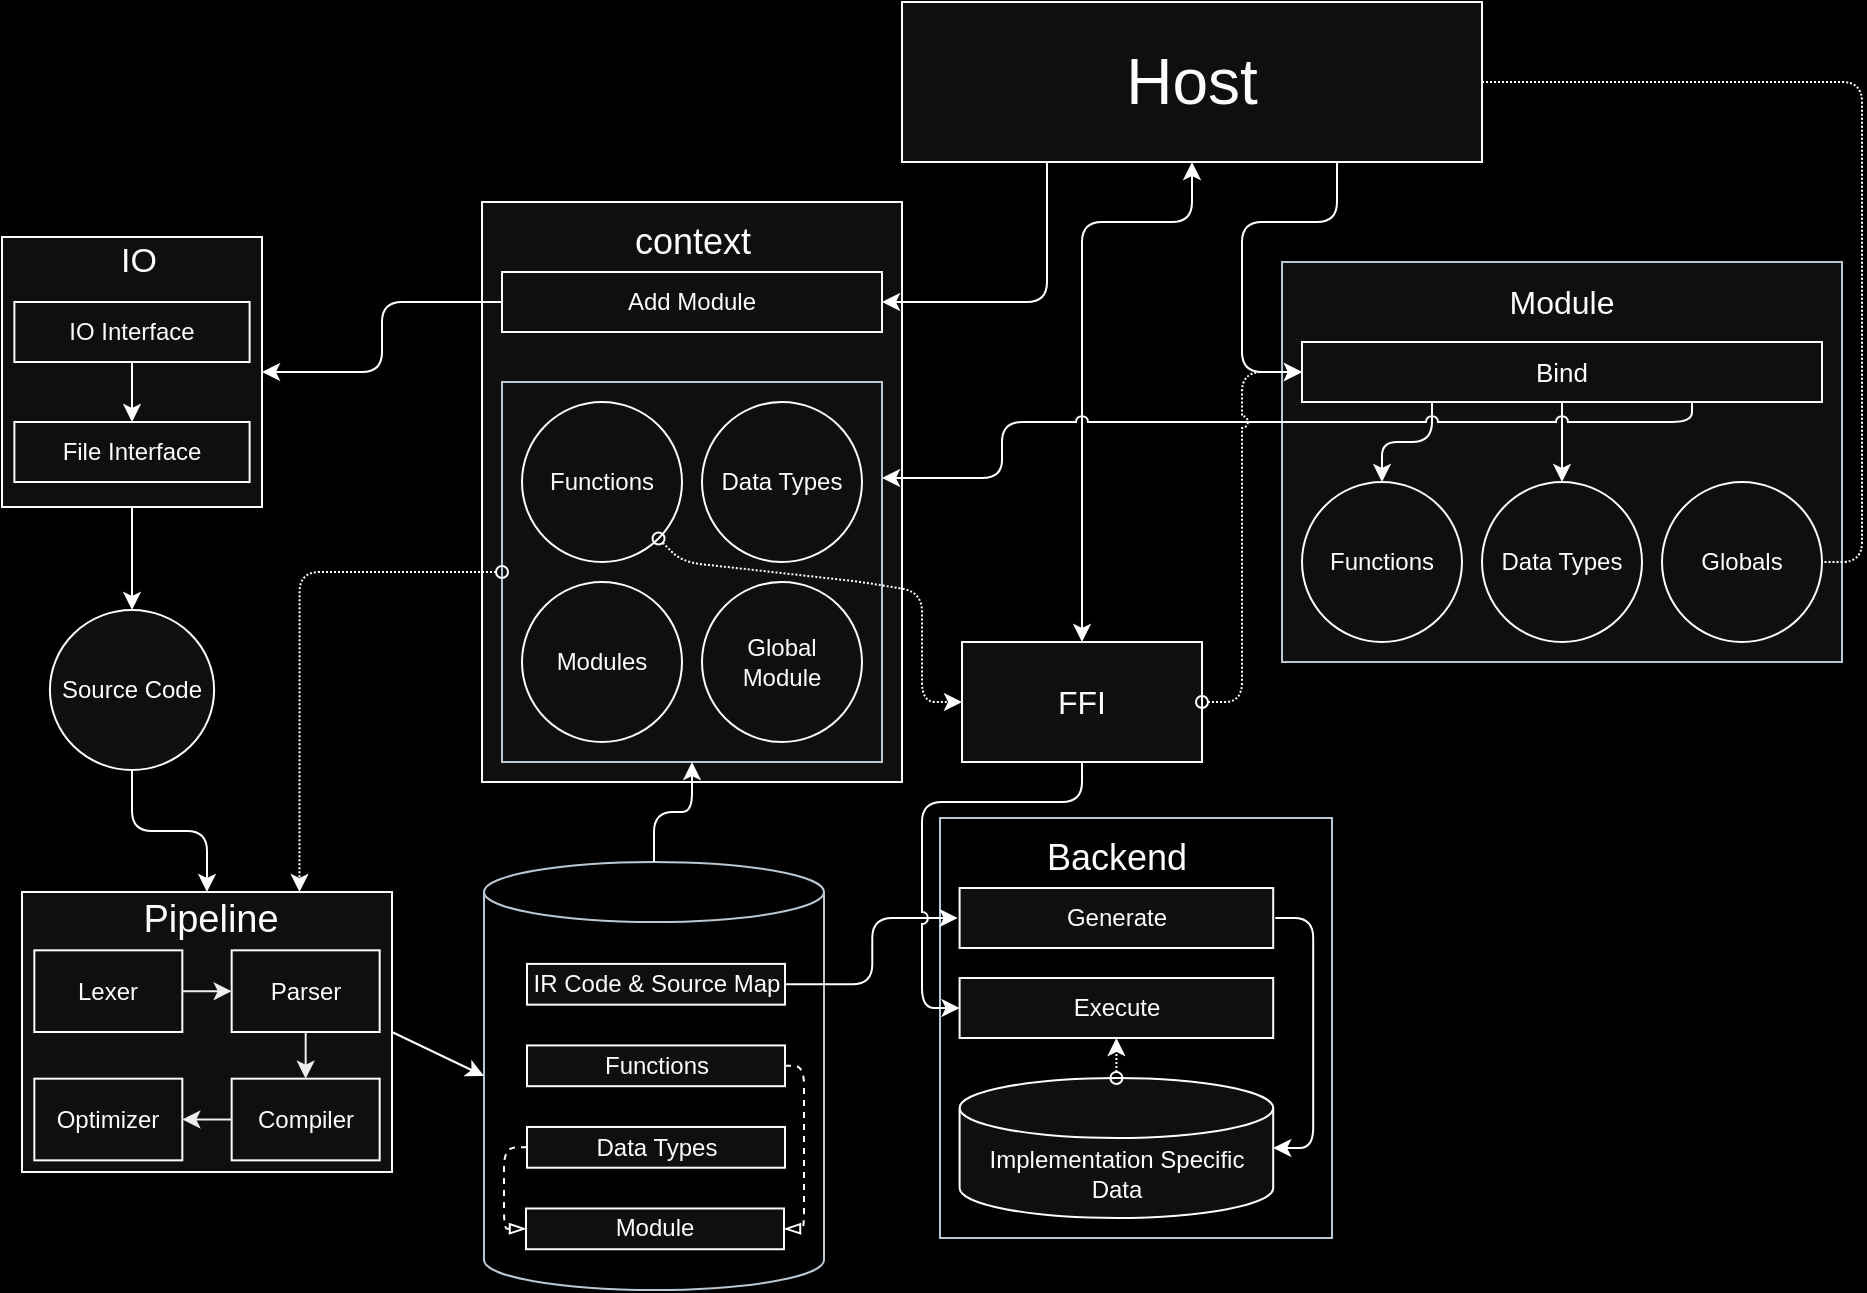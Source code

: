 <mxfile version="15.2.7" type="device"><diagram id="GUeya_xJXq0bPrUPd3hx" name="Page-1"><mxGraphModel dx="1822" dy="715" grid="0" gridSize="10" guides="0" tooltips="1" connect="1" arrows="1" fold="1" page="0" pageScale="1" pageWidth="850" pageHeight="1100" background="#000000" math="0" shadow="0"><root><mxCell id="0"/><mxCell id="1" parent="0"/><mxCell id="BkrNLOvTg1mSwFH_SUgy-97" style="edgeStyle=orthogonalEdgeStyle;orthogonalLoop=1;jettySize=auto;html=1;exitX=0.5;exitY=1;exitDx=0;exitDy=0;entryX=0.5;entryY=0;entryDx=0;entryDy=0;fontSize=10;strokeColor=#FFFFFF;labelBackgroundColor=#09555B;fontColor=#FFFFFF;fillColor=#f8cecc;startArrow=classic;startFill=1;" edge="1" parent="1" source="BkrNLOvTg1mSwFH_SUgy-1" target="BkrNLOvTg1mSwFH_SUgy-96"><mxGeometry relative="1" as="geometry"><Array as="points"><mxPoint x="425" y="120"/><mxPoint x="370" y="120"/></Array></mxGeometry></mxCell><mxCell id="BkrNLOvTg1mSwFH_SUgy-1" value="&lt;font style=&quot;font-size: 32px&quot;&gt;Host&lt;/font&gt;" style="whiteSpace=wrap;html=1;fillColor=#0F0F0F;strokeColor=#FCFCFC;fontColor=#FFFCFD;" vertex="1" parent="1"><mxGeometry x="280" y="10" width="290" height="80" as="geometry"/></mxCell><mxCell id="BkrNLOvTg1mSwFH_SUgy-30" style="edgeStyle=orthogonalEdgeStyle;orthogonalLoop=1;jettySize=auto;html=1;exitX=0.5;exitY=1;exitDx=0;exitDy=0;entryX=0.5;entryY=0;entryDx=0;entryDy=0;labelBackgroundColor=#09555B;strokeColor=#FFFFFF;fontColor=#FFFFFF;fillColor=#f8cecc;fontSize=10;" edge="1" parent="1" source="BkrNLOvTg1mSwFH_SUgy-12" target="BkrNLOvTg1mSwFH_SUgy-28"><mxGeometry relative="1" as="geometry"/></mxCell><mxCell id="BkrNLOvTg1mSwFH_SUgy-22" value="" style="group;fontColor=#182E3E;" vertex="1" connectable="0" parent="1"><mxGeometry x="-170" y="274" width="130" height="120" as="geometry"/></mxCell><mxCell id="BkrNLOvTg1mSwFH_SUgy-27" style="edgeStyle=orthogonalEdgeStyle;orthogonalLoop=1;jettySize=auto;html=1;exitX=0.5;exitY=1;exitDx=0;exitDy=0;dashed=1;labelBackgroundColor=#09555B;strokeColor=#EEEEEE;fontColor=#FFFFFF;" edge="1" parent="BkrNLOvTg1mSwFH_SUgy-22"><mxGeometry relative="1" as="geometry"/></mxCell><mxCell id="BkrNLOvTg1mSwFH_SUgy-28" value="Source Code" style="ellipse;whiteSpace=wrap;html=1;fillColor=#0F0F0F;strokeColor=#FCFCFC;fontColor=#FFFCFD;" vertex="1" parent="BkrNLOvTg1mSwFH_SUgy-22"><mxGeometry x="23.947" y="40" width="82.105" height="80" as="geometry"/></mxCell><mxCell id="BkrNLOvTg1mSwFH_SUgy-55" style="edgeStyle=orthogonalEdgeStyle;orthogonalLoop=1;jettySize=auto;html=1;exitX=0.5;exitY=1;exitDx=0;exitDy=0;entryX=0.5;entryY=0;entryDx=0;entryDy=0;strokeColor=#FFFFFF;labelBackgroundColor=#09555B;fontColor=#FFFFFF;fillColor=#f8cecc;fontSize=10;" edge="1" parent="1" source="BkrNLOvTg1mSwFH_SUgy-28" target="BkrNLOvTg1mSwFH_SUgy-51"><mxGeometry relative="1" as="geometry"/></mxCell><mxCell id="BkrNLOvTg1mSwFH_SUgy-78" value="" style="group;fontColor=#FFFCFD;verticalAlign=middle;strokeColor=#FCFCFC;fillColor=#0F0F0F;" vertex="1" connectable="0" parent="1"><mxGeometry x="-170" y="127.5" width="130" height="135" as="geometry"/></mxCell><mxCell id="BkrNLOvTg1mSwFH_SUgy-12" value="" style="whiteSpace=wrap;html=1;fillColor=#0F0F0F;strokeColor=#FCFCFC;fontColor=#FFFCFD;" vertex="1" parent="BkrNLOvTg1mSwFH_SUgy-78"><mxGeometry width="130" height="135" as="geometry"/></mxCell><mxCell id="BkrNLOvTg1mSwFH_SUgy-25" value="File Interface" style="whiteSpace=wrap;html=1;fillColor=#0F0F0F;strokeColor=#FCFCFC;fontColor=#FFFCFD;" vertex="1" parent="BkrNLOvTg1mSwFH_SUgy-78"><mxGeometry x="6.19" y="92.5" width="117.619" height="30" as="geometry"/></mxCell><mxCell id="BkrNLOvTg1mSwFH_SUgy-24" value="IO Interface" style="whiteSpace=wrap;html=1;fillColor=#0F0F0F;strokeColor=#FCFCFC;fontColor=#FFFCFD;" vertex="1" parent="BkrNLOvTg1mSwFH_SUgy-78"><mxGeometry x="6.19" y="32.5" width="117.619" height="30" as="geometry"/></mxCell><mxCell id="BkrNLOvTg1mSwFH_SUgy-23" value="&lt;font style=&quot;font-size: 17px&quot;&gt;IO&lt;/font&gt;" style="text;html=1;strokeColor=none;fillColor=#0F0F0F;align=center;verticalAlign=middle;whiteSpace=wrap;fontColor=#FFFCFD;" vertex="1" parent="BkrNLOvTg1mSwFH_SUgy-78"><mxGeometry x="55.714" y="2.5" width="24.762" height="20" as="geometry"/></mxCell><mxCell id="BkrNLOvTg1mSwFH_SUgy-26" style="edgeStyle=orthogonalEdgeStyle;orthogonalLoop=1;jettySize=auto;html=1;exitX=0.5;exitY=1;exitDx=0;exitDy=0;entryX=0.5;entryY=0;entryDx=0;entryDy=0;labelBackgroundColor=#09555B;strokeColor=#FFFFFF;fontColor=#FFFFFF;fillColor=#f8cecc;fontSize=10;" edge="1" parent="BkrNLOvTg1mSwFH_SUgy-78" source="BkrNLOvTg1mSwFH_SUgy-24" target="BkrNLOvTg1mSwFH_SUgy-25"><mxGeometry relative="1" as="geometry"/></mxCell><mxCell id="BkrNLOvTg1mSwFH_SUgy-79" value="" style="group;fontColor=#FFFCFD;verticalAlign=middle;strokeColor=#FCFCFC;fillColor=#0F0F0F;" vertex="1" connectable="0" parent="1"><mxGeometry x="-160" y="455" width="185" height="140" as="geometry"/></mxCell><mxCell id="BkrNLOvTg1mSwFH_SUgy-51" value="" style="whiteSpace=wrap;html=1;fillColor=#0F0F0F;strokeColor=#FCFCFC;fontColor=#FFFCFD;" vertex="1" parent="BkrNLOvTg1mSwFH_SUgy-79"><mxGeometry width="185" height="140" as="geometry"/></mxCell><mxCell id="BkrNLOvTg1mSwFH_SUgy-32" value="&lt;font style=&quot;font-size: 19px&quot;&gt;Pipeline&lt;/font&gt;" style="text;html=1;strokeColor=none;fillColor=none;align=center;verticalAlign=middle;whiteSpace=wrap;fontColor=#FFFCFD;" vertex="1" parent="BkrNLOvTg1mSwFH_SUgy-79"><mxGeometry x="61.0" y="5" width="66.54" height="18.17" as="geometry"/></mxCell><mxCell id="BkrNLOvTg1mSwFH_SUgy-36" value="Lexer" style="whiteSpace=wrap;html=1;fillColor=#0F0F0F;strokeColor=#FCFCFC;fontColor=#FFFCFD;" vertex="1" parent="BkrNLOvTg1mSwFH_SUgy-79"><mxGeometry x="6.167" y="29.167" width="74" height="40.833" as="geometry"/></mxCell><mxCell id="BkrNLOvTg1mSwFH_SUgy-37" value="Parser" style="whiteSpace=wrap;html=1;fillColor=#0F0F0F;strokeColor=#FCFCFC;fontColor=#FFFCFD;" vertex="1" parent="BkrNLOvTg1mSwFH_SUgy-79"><mxGeometry x="104.833" y="29.167" width="74" height="40.833" as="geometry"/></mxCell><mxCell id="BkrNLOvTg1mSwFH_SUgy-38" value="Compiler&lt;span style=&quot;color: rgba(0 , 0 , 0 , 0) ; font-family: monospace ; font-size: 0px&quot;&gt;%3CmxGraphModel%3E%3Croot%3E%3CmxCell%20id%3D%220%22%2F%3E%3CmxCell%20id%3D%221%22%20parent%3D%220%22%2F%3E%3CmxCell%20id%3D%222%22%20value%3D%22Parser%22%20style%3D%22rounded%3D0%3BwhiteSpace%3Dwrap%3Bhtml%3D1%3B%22%20vertex%3D%221%22%20parent%3D%221%22%3E%3CmxGeometry%20x%3D%22-470%22%20y%3D%22660%22%20width%3D%22120%22%20height%3D%2270%22%20as%3D%22geometry%22%2F%3E%3C%2FmxCell%3E%3C%2Froot%3E%3C%2FmxGraphModel%3E&lt;/span&gt;" style="whiteSpace=wrap;html=1;fillColor=#0F0F0F;strokeColor=#FCFCFC;fontColor=#FFFCFD;" vertex="1" parent="BkrNLOvTg1mSwFH_SUgy-79"><mxGeometry x="104.833" y="93.333" width="74" height="40.833" as="geometry"/></mxCell><mxCell id="BkrNLOvTg1mSwFH_SUgy-39" value="Optimizer" style="whiteSpace=wrap;html=1;fillColor=#0F0F0F;strokeColor=#FCFCFC;fontColor=#FFFCFD;" vertex="1" parent="BkrNLOvTg1mSwFH_SUgy-79"><mxGeometry x="6.167" y="93.333" width="74" height="40.833" as="geometry"/></mxCell><mxCell id="BkrNLOvTg1mSwFH_SUgy-40" style="edgeStyle=orthogonalEdgeStyle;orthogonalLoop=1;jettySize=auto;html=1;exitX=1;exitY=0.5;exitDx=0;exitDy=0;entryX=0;entryY=0.5;entryDx=0;entryDy=0;strokeColor=#EEEEEE;labelBackgroundColor=#09555B;fontColor=#FFFFFF;" edge="1" parent="BkrNLOvTg1mSwFH_SUgy-79" source="BkrNLOvTg1mSwFH_SUgy-36" target="BkrNLOvTg1mSwFH_SUgy-37"><mxGeometry x="-154.167" y="338.333" as="geometry"/></mxCell><mxCell id="BkrNLOvTg1mSwFH_SUgy-41" style="edgeStyle=orthogonalEdgeStyle;orthogonalLoop=1;jettySize=auto;html=1;exitX=0.5;exitY=1;exitDx=0;exitDy=0;entryX=0.5;entryY=0;entryDx=0;entryDy=0;strokeColor=#EEEEEE;labelBackgroundColor=#09555B;fontColor=#FFFFFF;" edge="1" parent="BkrNLOvTg1mSwFH_SUgy-79" source="BkrNLOvTg1mSwFH_SUgy-37" target="BkrNLOvTg1mSwFH_SUgy-38"><mxGeometry x="-154.167" y="338.333" as="geometry"/></mxCell><mxCell id="BkrNLOvTg1mSwFH_SUgy-42" style="edgeStyle=orthogonalEdgeStyle;orthogonalLoop=1;jettySize=auto;html=1;exitX=0;exitY=0.5;exitDx=0;exitDy=0;entryX=1;entryY=0.5;entryDx=0;entryDy=0;strokeColor=#EEEEEE;labelBackgroundColor=#09555B;fontColor=#FFFFFF;" edge="1" parent="BkrNLOvTg1mSwFH_SUgy-79" source="BkrNLOvTg1mSwFH_SUgy-38" target="BkrNLOvTg1mSwFH_SUgy-39"><mxGeometry x="-154.167" y="338.333" as="geometry"/></mxCell><mxCell id="BkrNLOvTg1mSwFH_SUgy-94" value="" style="group;verticalAlign=middle;fillColor=#000000;strokeColor=none;" vertex="1" connectable="0" parent="1"><mxGeometry x="71" y="440" width="170" height="214" as="geometry"/></mxCell><mxCell id="BkrNLOvTg1mSwFH_SUgy-128" value="" style="group;fontColor=#182E3E;fillColor=none;" vertex="1" connectable="0" parent="BkrNLOvTg1mSwFH_SUgy-94"><mxGeometry width="170" height="214.0" as="geometry"/></mxCell><mxCell id="BkrNLOvTg1mSwFH_SUgy-62" value="" style="shape=cylinder3;whiteSpace=wrap;html=1;boundedLbl=1;backgroundOutline=1;size=15;fillColor=#000000;strokeColor=#BAC8D3;fontColor=#182E3E;" vertex="1" parent="BkrNLOvTg1mSwFH_SUgy-128"><mxGeometry width="170" height="214.0" as="geometry"/></mxCell><mxCell id="BkrNLOvTg1mSwFH_SUgy-90" value="Module" style="whiteSpace=wrap;html=1;labelBackgroundColor=none;fontSize=12;fillColor=#0F0F0F;strokeColor=#FCFCFC;fontColor=#FFFCFD;" vertex="1" parent="BkrNLOvTg1mSwFH_SUgy-128"><mxGeometry x="21" y="173.238" width="129" height="20.381" as="geometry"/></mxCell><mxCell id="BkrNLOvTg1mSwFH_SUgy-139" style="edgeStyle=orthogonalEdgeStyle;jumpStyle=arc;orthogonalLoop=1;jettySize=auto;html=1;exitX=0;exitY=0.5;exitDx=0;exitDy=0;entryX=0;entryY=0.5;entryDx=0;entryDy=0;dashed=1;fontSize=10;startArrow=none;startFill=0;endArrow=blockThin;endFill=0;strokeColor=#FFFFFF;labelBackgroundColor=#09555B;fontColor=#FFFFFF;fillColor=#f8cecc;" edge="1" parent="BkrNLOvTg1mSwFH_SUgy-128" source="BkrNLOvTg1mSwFH_SUgy-91" target="BkrNLOvTg1mSwFH_SUgy-90"><mxGeometry relative="1" as="geometry"><Array as="points"><mxPoint x="10" y="142.667"/><mxPoint x="10" y="183.429"/></Array></mxGeometry></mxCell><mxCell id="BkrNLOvTg1mSwFH_SUgy-91" value="Data Types" style="whiteSpace=wrap;html=1;labelBackgroundColor=none;fontSize=12;fillColor=#0F0F0F;strokeColor=#FCFCFC;fontColor=#FFFCFD;" vertex="1" parent="BkrNLOvTg1mSwFH_SUgy-128"><mxGeometry x="21.5" y="132.476" width="129" height="20.381" as="geometry"/></mxCell><mxCell id="BkrNLOvTg1mSwFH_SUgy-92" value="&lt;span style=&quot;font-size: 12px&quot;&gt;IR Code &amp;amp; Source Map&lt;/span&gt;" style="whiteSpace=wrap;html=1;labelBackgroundColor=none;fontSize=12;fillColor=#0F0F0F;strokeColor=#FCFCFC;fontColor=#FFFCFD;" vertex="1" parent="BkrNLOvTg1mSwFH_SUgy-128"><mxGeometry x="21.5" y="50.952" width="129" height="20.381" as="geometry"/></mxCell><mxCell id="BkrNLOvTg1mSwFH_SUgy-137" style="edgeStyle=orthogonalEdgeStyle;jumpStyle=arc;orthogonalLoop=1;jettySize=auto;html=1;exitX=1;exitY=0.5;exitDx=0;exitDy=0;entryX=1;entryY=0.5;entryDx=0;entryDy=0;fontSize=10;startArrow=none;startFill=0;endArrow=blockThin;endFill=0;strokeColor=#FFFFFF;dashed=1;labelBackgroundColor=#09555B;fontColor=#FFFFFF;fillColor=#f8cecc;" edge="1" parent="BkrNLOvTg1mSwFH_SUgy-128" source="BkrNLOvTg1mSwFH_SUgy-89" target="BkrNLOvTg1mSwFH_SUgy-90"><mxGeometry relative="1" as="geometry"><Array as="points"><mxPoint x="160" y="101.905"/><mxPoint x="160" y="183.429"/></Array></mxGeometry></mxCell><mxCell id="BkrNLOvTg1mSwFH_SUgy-89" value="Functions" style="whiteSpace=wrap;html=1;labelBackgroundColor=none;fontSize=12;fillColor=#0F0F0F;strokeColor=#FCFCFC;fontColor=#FFFCFD;" vertex="1" parent="BkrNLOvTg1mSwFH_SUgy-128"><mxGeometry x="21.5" y="91.714" width="129" height="20.381" as="geometry"/></mxCell><mxCell id="BkrNLOvTg1mSwFH_SUgy-96" value="&lt;font style=&quot;font-size: 16px&quot;&gt;FFI&lt;/font&gt;" style="whiteSpace=wrap;html=1;labelBackgroundColor=none;fontSize=12;fillColor=#0F0F0F;strokeColor=#FCFCFC;fontColor=#FFFCFD;" vertex="1" parent="1"><mxGeometry x="310" y="330" width="120" height="60" as="geometry"/></mxCell><mxCell id="BkrNLOvTg1mSwFH_SUgy-110" style="orthogonalLoop=1;jettySize=auto;html=1;exitX=1;exitY=0.5;exitDx=0;exitDy=0;entryX=0;entryY=0.5;entryDx=0;entryDy=0;entryPerimeter=0;fontSize=10;strokeColor=#FFFFFF;labelBackgroundColor=#09555B;fontColor=#FFFFFF;fillColor=#f8cecc;" edge="1" parent="1" source="BkrNLOvTg1mSwFH_SUgy-51" target="BkrNLOvTg1mSwFH_SUgy-62"><mxGeometry relative="1" as="geometry"/></mxCell><mxCell id="BkrNLOvTg1mSwFH_SUgy-115" value="" style="group;fontColor=#FFFCFD;fillColor=#0F0F0F;verticalAlign=middle;strokeColor=#FCFCFC;" vertex="1" connectable="0" parent="1"><mxGeometry x="70" y="110" width="210" height="290" as="geometry"/></mxCell><mxCell id="BkrNLOvTg1mSwFH_SUgy-131" value="" style="group;fontColor=#FFFCFD;verticalAlign=middle;strokeColor=#FCFCFC;fillColor=#0F0F0F;" vertex="1" connectable="0" parent="BkrNLOvTg1mSwFH_SUgy-115"><mxGeometry width="210" height="290" as="geometry"/></mxCell><mxCell id="BkrNLOvTg1mSwFH_SUgy-3" value="" style="whiteSpace=wrap;html=1;fillColor=#0F0F0F;strokeColor=#FCFCFC;fontColor=#FFFCFD;" vertex="1" parent="BkrNLOvTg1mSwFH_SUgy-131"><mxGeometry width="210" height="290" as="geometry"/></mxCell><mxCell id="BkrNLOvTg1mSwFH_SUgy-4" value="&lt;font style=&quot;font-size: 18px&quot;&gt;context&lt;/font&gt;" style="text;html=1;strokeColor=none;fillColor=none;align=center;verticalAlign=middle;whiteSpace=wrap;fontColor=#FFFCFD;" vertex="1" parent="BkrNLOvTg1mSwFH_SUgy-131"><mxGeometry x="73.75" y="10" width="62.5" height="20" as="geometry"/></mxCell><mxCell id="BkrNLOvTg1mSwFH_SUgy-10" value="Add Module" style="whiteSpace=wrap;html=1;fillColor=#0F0F0F;strokeColor=#FCFCFC;fontColor=#FFFCFD;" vertex="1" parent="BkrNLOvTg1mSwFH_SUgy-131"><mxGeometry x="10" y="35" width="190" height="30" as="geometry"/></mxCell><mxCell id="BkrNLOvTg1mSwFH_SUgy-120" value="" style="group;fontColor=#182E3E;fillColor=#0F0F0F;strokeColor=#FCFCFC;perimeterSpacing=1;" vertex="1" connectable="0" parent="BkrNLOvTg1mSwFH_SUgy-131"><mxGeometry x="10" y="90" width="190" height="190" as="geometry"/></mxCell><mxCell id="BkrNLOvTg1mSwFH_SUgy-113" value="" style="whiteSpace=wrap;html=1;glass=0;labelBackgroundColor=none;fontSize=10;fillColor=none;align=center;strokeColor=#BAC8D3;fontColor=#182E3E;" vertex="1" parent="BkrNLOvTg1mSwFH_SUgy-120"><mxGeometry width="190" height="190" as="geometry"/></mxCell><mxCell id="BkrNLOvTg1mSwFH_SUgy-71" value="Functions" style="ellipse;whiteSpace=wrap;html=1;aspect=fixed;fillColor=#0F0F0F;strokeColor=#FCFCFC;fontColor=#FFFCFD;verticalAlign=middle;" vertex="1" parent="BkrNLOvTg1mSwFH_SUgy-120"><mxGeometry x="10" y="10" width="80" height="80" as="geometry"/></mxCell><mxCell id="BkrNLOvTg1mSwFH_SUgy-72" value="Data Types" style="ellipse;whiteSpace=wrap;html=1;aspect=fixed;fillColor=#0F0F0F;strokeColor=#FCFCFC;fontColor=#FFFCFD;" vertex="1" parent="BkrNLOvTg1mSwFH_SUgy-120"><mxGeometry x="100" y="10" width="80" height="80" as="geometry"/></mxCell><mxCell id="BkrNLOvTg1mSwFH_SUgy-73" value="Modules" style="ellipse;whiteSpace=wrap;html=1;aspect=fixed;fillColor=#0F0F0F;strokeColor=#FCFCFC;fontColor=#FFFCFD;" vertex="1" parent="BkrNLOvTg1mSwFH_SUgy-120"><mxGeometry x="10" y="100" width="80" height="80" as="geometry"/></mxCell><mxCell id="BkrNLOvTg1mSwFH_SUgy-74" value="Global&lt;br&gt;Module" style="ellipse;whiteSpace=wrap;html=1;aspect=fixed;align=center;fillColor=#0F0F0F;strokeColor=#FCFCFC;fontColor=#FFFCFD;" vertex="1" parent="BkrNLOvTg1mSwFH_SUgy-120"><mxGeometry x="100" y="100" width="80" height="80" as="geometry"/></mxCell><mxCell id="BkrNLOvTg1mSwFH_SUgy-117" style="edgeStyle=orthogonalEdgeStyle;orthogonalLoop=1;jettySize=auto;html=1;exitX=0;exitY=0.5;exitDx=0;exitDy=0;entryX=0.75;entryY=0;entryDx=0;entryDy=0;fontSize=10;dashed=1;dashPattern=1 1;startArrow=oval;startFill=0;labelBackgroundColor=#09555B;fontColor=#FFFFFF;strokeColor=#FFFFFF;" edge="1" parent="1" source="BkrNLOvTg1mSwFH_SUgy-113" target="BkrNLOvTg1mSwFH_SUgy-51"><mxGeometry relative="1" as="geometry"><Array as="points"><mxPoint x="-21" y="295"/></Array></mxGeometry></mxCell><mxCell id="BkrNLOvTg1mSwFH_SUgy-112" style="edgeStyle=orthogonalEdgeStyle;orthogonalLoop=1;jettySize=auto;html=1;exitX=0.25;exitY=1;exitDx=0;exitDy=0;entryX=1;entryY=0.5;entryDx=0;entryDy=0;fontSize=10;strokeColor=#FFFFFF;labelBackgroundColor=#09555B;fontColor=#FFFFFF;fillColor=#f8cecc;" edge="1" parent="1" source="BkrNLOvTg1mSwFH_SUgy-1" target="BkrNLOvTg1mSwFH_SUgy-10"><mxGeometry relative="1" as="geometry"/></mxCell><mxCell id="BkrNLOvTg1mSwFH_SUgy-19" style="edgeStyle=orthogonalEdgeStyle;orthogonalLoop=1;jettySize=auto;html=1;exitX=0;exitY=0.5;exitDx=0;exitDy=0;entryX=1;entryY=0.5;entryDx=0;entryDy=0;strokeColor=#FFFFFF;labelBackgroundColor=#09555B;fontColor=#FFFFFF;fillColor=#f8cecc;fontSize=10;" edge="1" parent="1" source="BkrNLOvTg1mSwFH_SUgy-10" target="BkrNLOvTg1mSwFH_SUgy-12"><mxGeometry relative="1" as="geometry"><mxPoint x="40" y="340" as="targetPoint"/></mxGeometry></mxCell><mxCell id="BkrNLOvTg1mSwFH_SUgy-130" value="" style="group;fillColor=#0F0F0F;strokeColor=#FCFCFC;fontColor=#FFFCFD;verticalAlign=middle;" vertex="1" connectable="0" parent="1"><mxGeometry x="470" y="140" width="280" height="200" as="geometry"/></mxCell><mxCell id="BkrNLOvTg1mSwFH_SUgy-100" value="" style="whiteSpace=wrap;html=1;glass=0;labelBackgroundColor=none;fontSize=10;fillColor=none;strokeColor=#BAC8D3;fontColor=#182E3E;" vertex="1" parent="BkrNLOvTg1mSwFH_SUgy-130"><mxGeometry width="280" height="200" as="geometry"/></mxCell><mxCell id="BkrNLOvTg1mSwFH_SUgy-101" value="&lt;font style=&quot;font-size: 16px&quot;&gt;Module&lt;/font&gt;" style="text;html=1;strokeColor=none;fillColor=none;align=center;verticalAlign=middle;whiteSpace=wrap;labelBackgroundColor=none;fontSize=12;fontColor=#FFFCFD;" vertex="1" parent="BkrNLOvTg1mSwFH_SUgy-130"><mxGeometry x="110" y="10" width="60" height="20" as="geometry"/></mxCell><mxCell id="BkrNLOvTg1mSwFH_SUgy-102" value="Functions" style="ellipse;whiteSpace=wrap;html=1;aspect=fixed;fillColor=#0F0F0F;strokeColor=#FCFCFC;fontColor=#FFFCFD;" vertex="1" parent="BkrNLOvTg1mSwFH_SUgy-130"><mxGeometry x="10" y="110" width="80" height="80" as="geometry"/></mxCell><mxCell id="BkrNLOvTg1mSwFH_SUgy-103" value="Data Types" style="ellipse;whiteSpace=wrap;html=1;aspect=fixed;fillColor=#0F0F0F;strokeColor=#FCFCFC;fontColor=#FFFCFD;" vertex="1" parent="BkrNLOvTg1mSwFH_SUgy-130"><mxGeometry x="100" y="110" width="80" height="80" as="geometry"/></mxCell><mxCell id="BkrNLOvTg1mSwFH_SUgy-104" value="Globals" style="ellipse;whiteSpace=wrap;html=1;aspect=fixed;fillColor=#0F0F0F;strokeColor=#FCFCFC;fontColor=#FFFCFD;" vertex="1" parent="BkrNLOvTg1mSwFH_SUgy-130"><mxGeometry x="190" y="110" width="80" height="80" as="geometry"/></mxCell><mxCell id="BkrNLOvTg1mSwFH_SUgy-105" value="&lt;font style=&quot;font-size: 13px&quot;&gt;Bind&lt;/font&gt;" style="whiteSpace=wrap;html=1;labelBackgroundColor=none;fontSize=12;fillColor=#0F0F0F;strokeColor=#FCFCFC;fontColor=#FFFCFD;" vertex="1" parent="BkrNLOvTg1mSwFH_SUgy-130"><mxGeometry x="10" y="40" width="260" height="30" as="geometry"/></mxCell><mxCell id="BkrNLOvTg1mSwFH_SUgy-107" style="edgeStyle=orthogonalEdgeStyle;orthogonalLoop=1;jettySize=auto;html=1;exitX=0.25;exitY=1;exitDx=0;exitDy=0;entryX=0.5;entryY=0;entryDx=0;entryDy=0;fontSize=10;strokeColor=#FFFFFF;labelBackgroundColor=#09555B;fontColor=#FFFFFF;fillColor=#f8cecc;" edge="1" parent="BkrNLOvTg1mSwFH_SUgy-130" source="BkrNLOvTg1mSwFH_SUgy-105" target="BkrNLOvTg1mSwFH_SUgy-102"><mxGeometry relative="1" as="geometry"/></mxCell><mxCell id="BkrNLOvTg1mSwFH_SUgy-108" style="edgeStyle=orthogonalEdgeStyle;orthogonalLoop=1;jettySize=auto;html=1;exitX=0.5;exitY=1;exitDx=0;exitDy=0;entryX=0.5;entryY=0;entryDx=0;entryDy=0;fontSize=10;strokeColor=#FFFFFF;labelBackgroundColor=#09555B;fontColor=#FFFFFF;fillColor=#f8cecc;" edge="1" parent="BkrNLOvTg1mSwFH_SUgy-130" source="BkrNLOvTg1mSwFH_SUgy-105" target="BkrNLOvTg1mSwFH_SUgy-103"><mxGeometry relative="1" as="geometry"/></mxCell><mxCell id="BkrNLOvTg1mSwFH_SUgy-134" style="edgeStyle=orthogonalEdgeStyle;jumpStyle=arc;orthogonalLoop=1;jettySize=auto;html=1;exitX=0.75;exitY=1;exitDx=0;exitDy=0;fontSize=10;startArrow=none;endArrow=classic;strokeColor=#FFFFFF;entryX=1;entryY=0.25;entryDx=0;entryDy=0;labelBackgroundColor=#09555B;fontColor=#FFFFFF;fillColor=#f8cecc;" edge="1" parent="1" source="BkrNLOvTg1mSwFH_SUgy-105" target="BkrNLOvTg1mSwFH_SUgy-113"><mxGeometry relative="1" as="geometry"><mxPoint x="310" y="250" as="targetPoint"/><Array as="points"><mxPoint x="675" y="220"/><mxPoint x="330" y="220"/><mxPoint x="330" y="248"/><mxPoint x="270" y="248"/></Array></mxGeometry></mxCell><mxCell id="BkrNLOvTg1mSwFH_SUgy-129" value="" style="group;verticalAlign=middle;fontColor=#FFFCFD;strokeColor=none;fillColor=none;" vertex="1" connectable="0" parent="1"><mxGeometry x="299" y="418" width="196" height="210" as="geometry"/></mxCell><mxCell id="BkrNLOvTg1mSwFH_SUgy-80" value="" style="whiteSpace=wrap;html=1;fillColor=#000000;strokeColor=#BAC8D3;fontColor=#182E3E;" vertex="1" parent="BkrNLOvTg1mSwFH_SUgy-129"><mxGeometry width="196" height="210" as="geometry"/></mxCell><mxCell id="BkrNLOvTg1mSwFH_SUgy-81" value="&lt;span style=&quot;font-size: 18px&quot;&gt;Backend&lt;br&gt;&lt;/span&gt;" style="text;html=1;align=center;verticalAlign=middle;whiteSpace=wrap;fontColor=#FFFFFF;" vertex="1" parent="BkrNLOvTg1mSwFH_SUgy-129"><mxGeometry x="53.9" y="10" width="68.6" height="20" as="geometry"/></mxCell><mxCell id="BkrNLOvTg1mSwFH_SUgy-82" value="Generate" style="whiteSpace=wrap;html=1;perimeterSpacing=1;fillColor=#0F0F0F;strokeColor=#FCFCFC;fontColor=#FFFCFD;" vertex="1" parent="BkrNLOvTg1mSwFH_SUgy-129"><mxGeometry x="9.8" y="35" width="156.8" height="30" as="geometry"/></mxCell><mxCell id="BkrNLOvTg1mSwFH_SUgy-83" value="Execute" style="whiteSpace=wrap;html=1;fillColor=#0F0F0F;strokeColor=#FCFCFC;fontColor=#FFFCFD;" vertex="1" parent="BkrNLOvTg1mSwFH_SUgy-129"><mxGeometry x="9.8" y="80" width="156.8" height="30" as="geometry"/></mxCell><mxCell id="BkrNLOvTg1mSwFH_SUgy-85" value="Implementation Specific Data" style="shape=cylinder3;whiteSpace=wrap;html=1;boundedLbl=1;backgroundOutline=1;size=15;fontSize=12;fillColor=#0F0F0F;strokeColor=#FCFCFC;fontColor=#FFFCFD;" vertex="1" parent="BkrNLOvTg1mSwFH_SUgy-129"><mxGeometry x="9.8" y="130" width="156.8" height="70" as="geometry"/></mxCell><mxCell id="BkrNLOvTg1mSwFH_SUgy-86" style="edgeStyle=orthogonalEdgeStyle;orthogonalLoop=1;jettySize=auto;html=1;exitX=1;exitY=0.5;exitDx=0;exitDy=0;entryX=1;entryY=0.5;entryDx=0;entryDy=0;entryPerimeter=0;fontSize=10;strokeColor=#FFFFFF;labelBackgroundColor=#09555B;fontColor=#FFFFFF;fillColor=#f8cecc;" edge="1" parent="BkrNLOvTg1mSwFH_SUgy-129" source="BkrNLOvTg1mSwFH_SUgy-82" target="BkrNLOvTg1mSwFH_SUgy-85"><mxGeometry relative="1" as="geometry"/></mxCell><mxCell id="BkrNLOvTg1mSwFH_SUgy-127" style="jumpStyle=arc;orthogonalLoop=1;jettySize=auto;html=1;exitX=0.5;exitY=0;exitDx=0;exitDy=0;exitPerimeter=0;entryX=0.5;entryY=1;entryDx=0;entryDy=0;dashed=1;dashPattern=1 1;fontSize=10;startArrow=oval;startFill=0;endArrow=classic;strokeColor=#FFFFFF;labelBackgroundColor=#09555B;fontColor=#FFFFFF;" edge="1" parent="BkrNLOvTg1mSwFH_SUgy-129" source="BkrNLOvTg1mSwFH_SUgy-85" target="BkrNLOvTg1mSwFH_SUgy-83"><mxGeometry relative="1" as="geometry"/></mxCell><mxCell id="BkrNLOvTg1mSwFH_SUgy-180" value="" style="endArrow=classic;html=1;dashed=1;dashPattern=1 1;fontSize=10;strokeColor=#FFFFFF;entryX=0;entryY=0.5;entryDx=0;entryDy=0;exitX=1;exitY=1;exitDx=0;exitDy=0;startArrow=oval;startFill=0;labelBackgroundColor=#09555B;fontColor=#FFFFFF;" edge="1" parent="BkrNLOvTg1mSwFH_SUgy-129"><mxGeometry width="50" height="50" relative="1" as="geometry"><mxPoint x="-140.716" y="-139.716" as="sourcePoint"/><mxPoint x="11" y="-58" as="targetPoint"/><Array as="points"><mxPoint x="-129" y="-128"/><mxPoint x="-39" y="-118"/><mxPoint x="-9" y="-113"/><mxPoint x="-9" y="-58"/></Array></mxGeometry></mxCell><mxCell id="BkrNLOvTg1mSwFH_SUgy-181" style="edgeStyle=orthogonalEdgeStyle;jumpStyle=arc;orthogonalLoop=1;jettySize=auto;html=1;exitX=1;exitY=0.5;exitDx=0;exitDy=0;entryX=0;entryY=0.5;entryDx=0;entryDy=0;dashed=1;dashPattern=1 1;fontSize=10;startArrow=oval;startFill=0;endArrow=classic;strokeColor=#FFFFFF;labelBackgroundColor=#09555B;fontColor=#FFFFFF;" edge="1" parent="BkrNLOvTg1mSwFH_SUgy-129"><mxGeometry relative="1" as="geometry"><mxPoint x="131" y="-58" as="sourcePoint"/><mxPoint x="181" y="-223" as="targetPoint"/><Array as="points"><mxPoint x="151" y="-58"/><mxPoint x="151" y="-223"/></Array></mxGeometry></mxCell><mxCell id="BkrNLOvTg1mSwFH_SUgy-109" style="edgeStyle=orthogonalEdgeStyle;orthogonalLoop=1;jettySize=auto;html=1;exitX=0.75;exitY=1;exitDx=0;exitDy=0;entryX=0;entryY=0.5;entryDx=0;entryDy=0;fontSize=10;strokeColor=#FFFFFF;labelBackgroundColor=#09555B;fontColor=#FFFFFF;fillColor=#f8cecc;" edge="1" parent="1" source="BkrNLOvTg1mSwFH_SUgy-1" target="BkrNLOvTg1mSwFH_SUgy-105"><mxGeometry relative="1" as="geometry"><Array as="points"><mxPoint x="497" y="120"/><mxPoint x="450" y="120"/><mxPoint x="450" y="195"/></Array></mxGeometry></mxCell><mxCell id="BkrNLOvTg1mSwFH_SUgy-87" style="edgeStyle=orthogonalEdgeStyle;orthogonalLoop=1;jettySize=auto;html=1;entryX=0;entryY=0.5;entryDx=0;entryDy=0;fontSize=10;strokeColor=#FFFFFF;exitX=1;exitY=0.5;exitDx=0;exitDy=0;jumpStyle=none;labelBackgroundColor=#09555B;fontColor=#FFFFFF;fillColor=#f8cecc;" edge="1" parent="1" source="BkrNLOvTg1mSwFH_SUgy-92" target="BkrNLOvTg1mSwFH_SUgy-82"><mxGeometry relative="1" as="geometry"><mxPoint x="260" y="495" as="sourcePoint"/></mxGeometry></mxCell><mxCell id="BkrNLOvTg1mSwFH_SUgy-98" style="edgeStyle=orthogonalEdgeStyle;orthogonalLoop=1;jettySize=auto;html=1;exitX=0.5;exitY=1;exitDx=0;exitDy=0;entryX=0;entryY=0.5;entryDx=0;entryDy=0;fontSize=10;strokeColor=#FFFFFF;jumpStyle=arc;labelBackgroundColor=#09555B;fontColor=#FFFFFF;fillColor=#f8cecc;" edge="1" parent="1" source="BkrNLOvTg1mSwFH_SUgy-96" target="BkrNLOvTg1mSwFH_SUgy-83"><mxGeometry relative="1" as="geometry"><Array as="points"><mxPoint x="370" y="410"/><mxPoint x="290" y="410"/><mxPoint x="290" y="513"/></Array></mxGeometry></mxCell><mxCell id="BkrNLOvTg1mSwFH_SUgy-116" style="edgeStyle=orthogonalEdgeStyle;orthogonalLoop=1;jettySize=auto;html=1;exitX=0.5;exitY=0;exitDx=0;exitDy=0;exitPerimeter=0;entryX=0.5;entryY=1;entryDx=0;entryDy=0;fontSize=10;strokeColor=#FFFFFF;labelBackgroundColor=#09555B;fontColor=#FFFFFF;fillColor=#f8cecc;" edge="1" parent="1" source="BkrNLOvTg1mSwFH_SUgy-62" target="BkrNLOvTg1mSwFH_SUgy-113"><mxGeometry relative="1" as="geometry"/></mxCell><mxCell id="BkrNLOvTg1mSwFH_SUgy-119" style="edgeStyle=orthogonalEdgeStyle;jumpStyle=arc;orthogonalLoop=1;jettySize=auto;html=1;exitX=1;exitY=0.5;exitDx=0;exitDy=0;entryX=1;entryY=0.5;entryDx=0;entryDy=0;fontSize=10;startArrow=none;startFill=0;strokeColor=#FFFFFF;dashed=1;dashPattern=1 1;endArrow=none;endFill=0;labelBackgroundColor=#09555B;fontColor=#FFFFFF;fillColor=#f8cecc;" edge="1" parent="1" source="BkrNLOvTg1mSwFH_SUgy-1" target="BkrNLOvTg1mSwFH_SUgy-104"><mxGeometry relative="1" as="geometry"/></mxCell></root></mxGraphModel></diagram></mxfile>